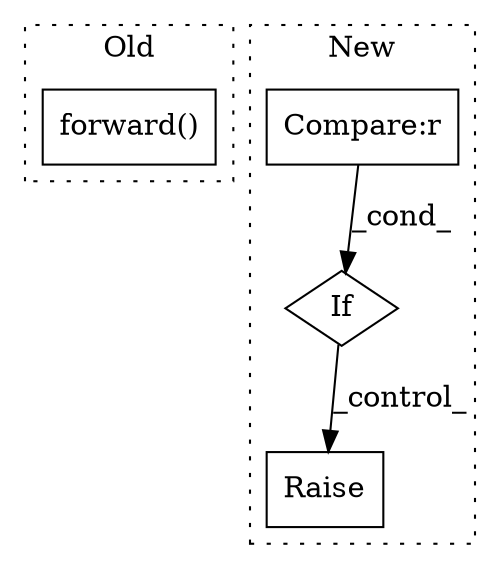 digraph G {
subgraph cluster0 {
1 [label="forward()" a="75" s="8327" l="50" shape="box"];
label = "Old";
style="dotted";
}
subgraph cluster1 {
2 [label="Raise" a="91" s="6012" l="6" shape="box"];
3 [label="If" a="96" s="5559" l="3" shape="diamond"];
4 [label="Compare:r" a="40" s="5562" l="31" shape="box"];
label = "New";
style="dotted";
}
3 -> 2 [label="_control_"];
4 -> 3 [label="_cond_"];
}